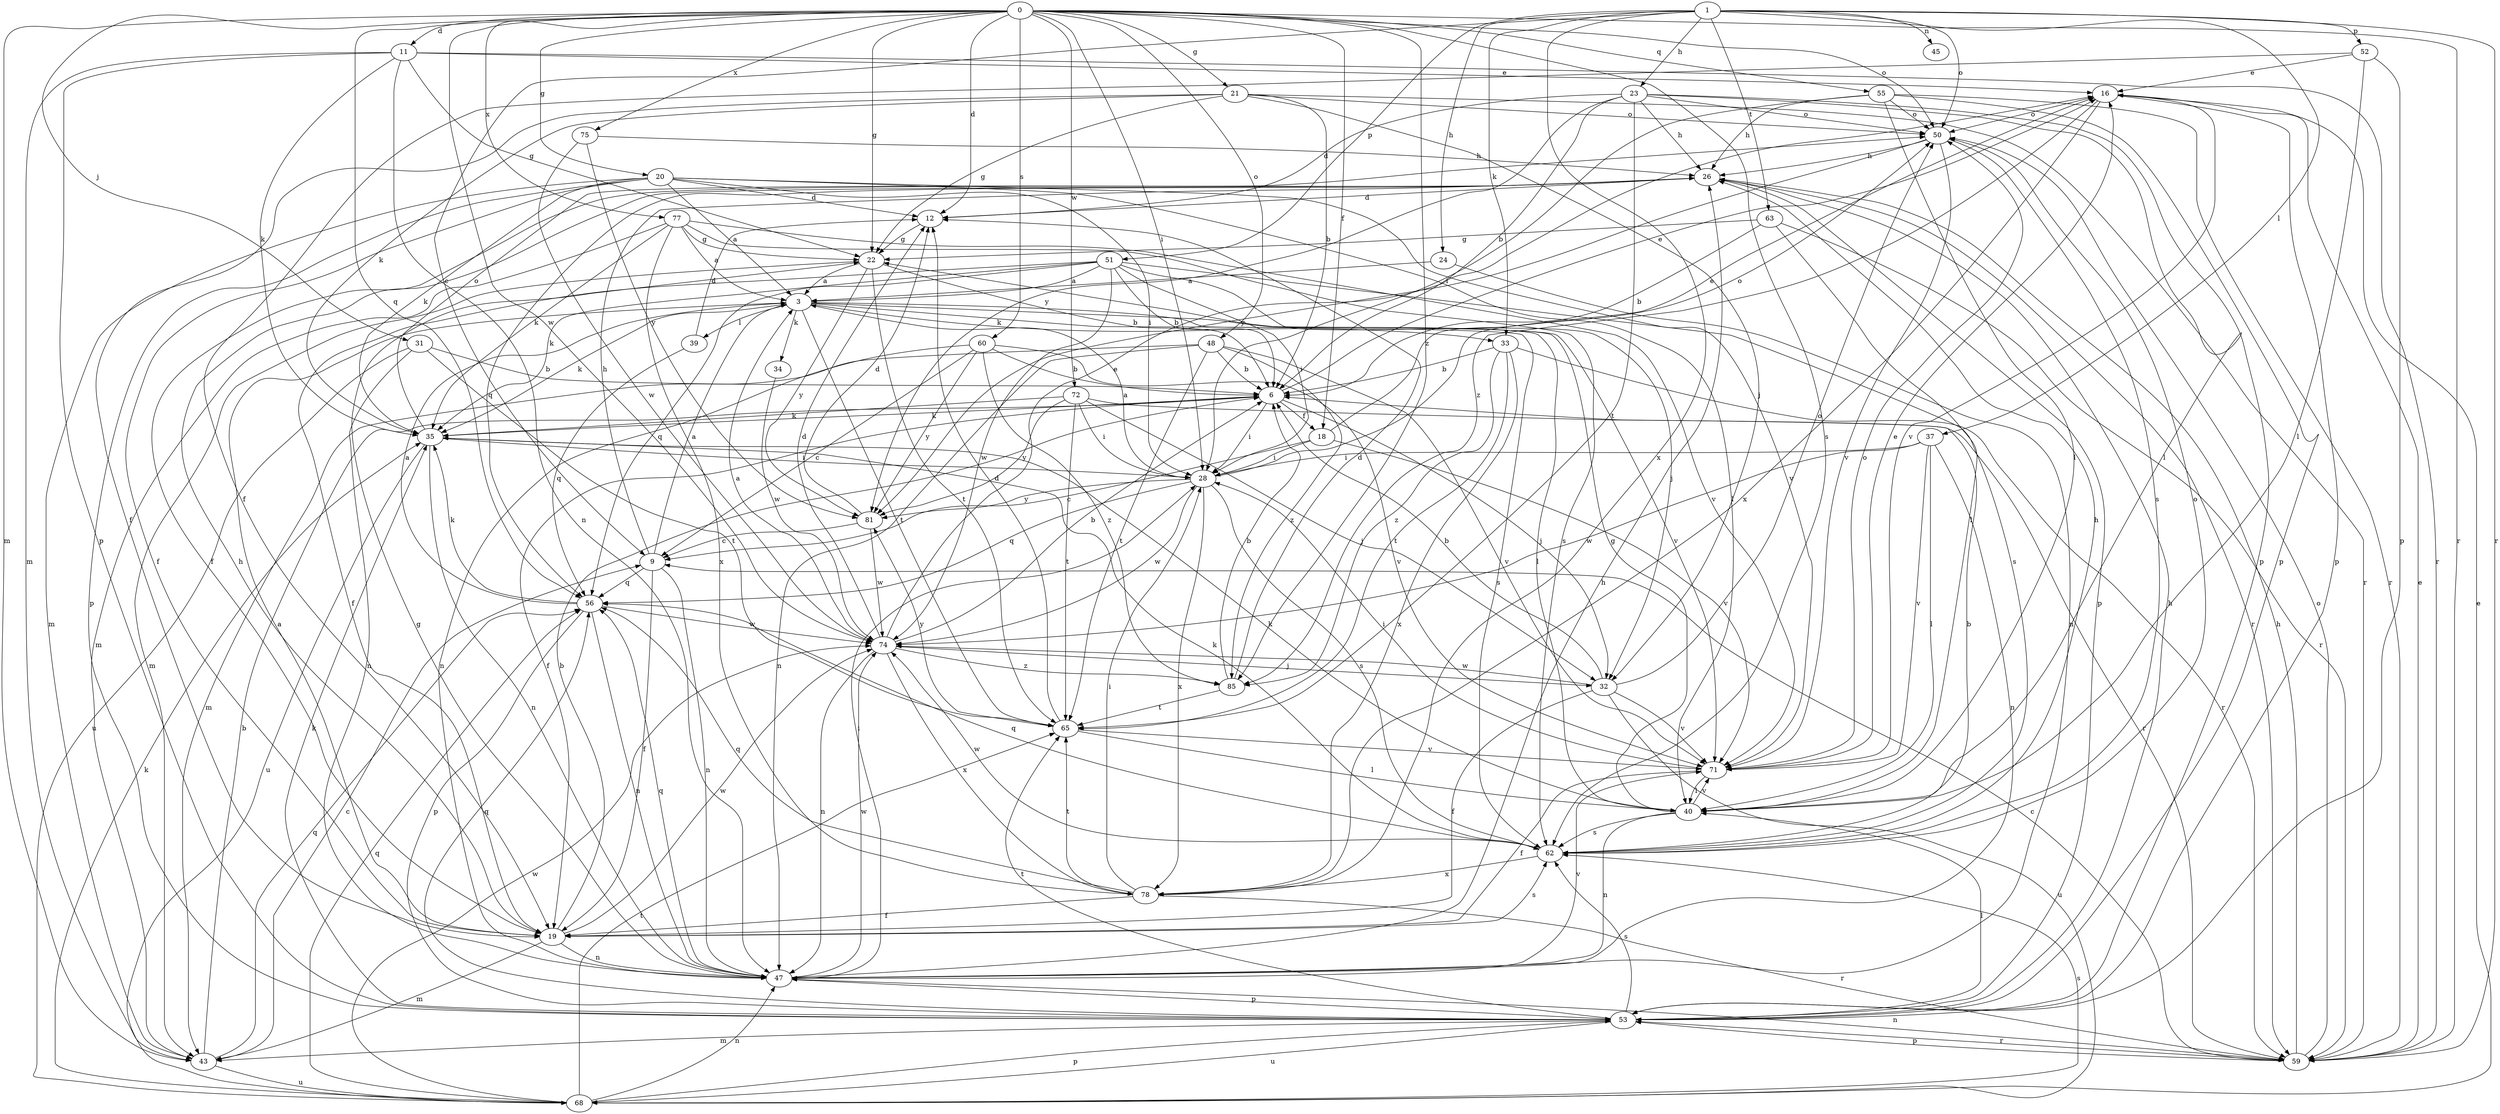strict digraph  {
0;
1;
3;
6;
9;
11;
12;
16;
18;
19;
20;
21;
22;
23;
24;
26;
28;
31;
32;
33;
34;
35;
37;
39;
40;
43;
45;
47;
48;
50;
51;
52;
53;
55;
56;
59;
60;
62;
63;
65;
68;
71;
72;
74;
75;
77;
78;
81;
85;
0 -> 11  [label=d];
0 -> 12  [label=d];
0 -> 18  [label=f];
0 -> 20  [label=g];
0 -> 21  [label=g];
0 -> 22  [label=g];
0 -> 28  [label=i];
0 -> 31  [label=j];
0 -> 43  [label=m];
0 -> 48  [label=o];
0 -> 50  [label=o];
0 -> 55  [label=q];
0 -> 56  [label=q];
0 -> 59  [label=r];
0 -> 60  [label=s];
0 -> 62  [label=s];
0 -> 72  [label=w];
0 -> 74  [label=w];
0 -> 75  [label=x];
0 -> 77  [label=x];
0 -> 85  [label=z];
1 -> 9  [label=c];
1 -> 23  [label=h];
1 -> 24  [label=h];
1 -> 33  [label=k];
1 -> 37  [label=l];
1 -> 45  [label=n];
1 -> 50  [label=o];
1 -> 51  [label=p];
1 -> 52  [label=p];
1 -> 59  [label=r];
1 -> 63  [label=t];
1 -> 78  [label=x];
3 -> 33  [label=k];
3 -> 34  [label=k];
3 -> 35  [label=k];
3 -> 39  [label=l];
3 -> 40  [label=l];
3 -> 62  [label=s];
3 -> 65  [label=t];
3 -> 71  [label=v];
6 -> 16  [label=e];
6 -> 18  [label=f];
6 -> 19  [label=f];
6 -> 28  [label=i];
6 -> 32  [label=j];
6 -> 35  [label=k];
9 -> 3  [label=a];
9 -> 19  [label=f];
9 -> 26  [label=h];
9 -> 47  [label=n];
9 -> 56  [label=q];
11 -> 16  [label=e];
11 -> 22  [label=g];
11 -> 35  [label=k];
11 -> 43  [label=m];
11 -> 47  [label=n];
11 -> 53  [label=p];
11 -> 59  [label=r];
12 -> 22  [label=g];
16 -> 50  [label=o];
16 -> 53  [label=p];
16 -> 71  [label=v];
16 -> 78  [label=x];
16 -> 85  [label=z];
18 -> 9  [label=c];
18 -> 28  [label=i];
18 -> 50  [label=o];
18 -> 71  [label=v];
19 -> 3  [label=a];
19 -> 6  [label=b];
19 -> 26  [label=h];
19 -> 43  [label=m];
19 -> 47  [label=n];
19 -> 62  [label=s];
19 -> 74  [label=w];
20 -> 3  [label=a];
20 -> 12  [label=d];
20 -> 19  [label=f];
20 -> 28  [label=i];
20 -> 35  [label=k];
20 -> 40  [label=l];
20 -> 43  [label=m];
20 -> 53  [label=p];
20 -> 71  [label=v];
21 -> 6  [label=b];
21 -> 19  [label=f];
21 -> 22  [label=g];
21 -> 32  [label=j];
21 -> 35  [label=k];
21 -> 50  [label=o];
21 -> 59  [label=r];
22 -> 3  [label=a];
22 -> 6  [label=b];
22 -> 43  [label=m];
22 -> 65  [label=t];
22 -> 81  [label=y];
23 -> 6  [label=b];
23 -> 12  [label=d];
23 -> 26  [label=h];
23 -> 40  [label=l];
23 -> 50  [label=o];
23 -> 53  [label=p];
23 -> 65  [label=t];
23 -> 81  [label=y];
24 -> 3  [label=a];
24 -> 47  [label=n];
26 -> 12  [label=d];
26 -> 19  [label=f];
26 -> 53  [label=p];
26 -> 56  [label=q];
26 -> 59  [label=r];
28 -> 3  [label=a];
28 -> 16  [label=e];
28 -> 56  [label=q];
28 -> 62  [label=s];
28 -> 74  [label=w];
28 -> 78  [label=x];
28 -> 81  [label=y];
31 -> 6  [label=b];
31 -> 47  [label=n];
31 -> 65  [label=t];
31 -> 68  [label=u];
32 -> 6  [label=b];
32 -> 19  [label=f];
32 -> 50  [label=o];
32 -> 68  [label=u];
32 -> 71  [label=v];
32 -> 74  [label=w];
33 -> 6  [label=b];
33 -> 59  [label=r];
33 -> 65  [label=t];
33 -> 78  [label=x];
33 -> 85  [label=z];
34 -> 74  [label=w];
35 -> 28  [label=i];
35 -> 47  [label=n];
35 -> 50  [label=o];
35 -> 68  [label=u];
37 -> 28  [label=i];
37 -> 40  [label=l];
37 -> 47  [label=n];
37 -> 71  [label=v];
37 -> 74  [label=w];
39 -> 12  [label=d];
39 -> 56  [label=q];
40 -> 22  [label=g];
40 -> 35  [label=k];
40 -> 47  [label=n];
40 -> 62  [label=s];
40 -> 71  [label=v];
43 -> 6  [label=b];
43 -> 9  [label=c];
43 -> 56  [label=q];
43 -> 68  [label=u];
47 -> 22  [label=g];
47 -> 26  [label=h];
47 -> 28  [label=i];
47 -> 53  [label=p];
47 -> 56  [label=q];
47 -> 71  [label=v];
47 -> 74  [label=w];
48 -> 6  [label=b];
48 -> 43  [label=m];
48 -> 47  [label=n];
48 -> 65  [label=t];
48 -> 71  [label=v];
48 -> 85  [label=z];
50 -> 26  [label=h];
50 -> 62  [label=s];
50 -> 71  [label=v];
50 -> 81  [label=y];
51 -> 3  [label=a];
51 -> 6  [label=b];
51 -> 19  [label=f];
51 -> 28  [label=i];
51 -> 32  [label=j];
51 -> 35  [label=k];
51 -> 56  [label=q];
51 -> 62  [label=s];
51 -> 74  [label=w];
52 -> 16  [label=e];
52 -> 19  [label=f];
52 -> 40  [label=l];
52 -> 53  [label=p];
53 -> 26  [label=h];
53 -> 35  [label=k];
53 -> 40  [label=l];
53 -> 43  [label=m];
53 -> 56  [label=q];
53 -> 59  [label=r];
53 -> 62  [label=s];
53 -> 65  [label=t];
53 -> 68  [label=u];
55 -> 26  [label=h];
55 -> 28  [label=i];
55 -> 40  [label=l];
55 -> 50  [label=o];
55 -> 53  [label=p];
55 -> 59  [label=r];
56 -> 3  [label=a];
56 -> 35  [label=k];
56 -> 47  [label=n];
56 -> 53  [label=p];
56 -> 74  [label=w];
59 -> 9  [label=c];
59 -> 16  [label=e];
59 -> 26  [label=h];
59 -> 47  [label=n];
59 -> 50  [label=o];
59 -> 53  [label=p];
60 -> 6  [label=b];
60 -> 9  [label=c];
60 -> 47  [label=n];
60 -> 71  [label=v];
60 -> 81  [label=y];
60 -> 85  [label=z];
62 -> 6  [label=b];
62 -> 26  [label=h];
62 -> 35  [label=k];
62 -> 50  [label=o];
62 -> 56  [label=q];
62 -> 74  [label=w];
62 -> 78  [label=x];
63 -> 6  [label=b];
63 -> 22  [label=g];
63 -> 40  [label=l];
63 -> 59  [label=r];
65 -> 12  [label=d];
65 -> 40  [label=l];
65 -> 71  [label=v];
65 -> 81  [label=y];
68 -> 16  [label=e];
68 -> 35  [label=k];
68 -> 47  [label=n];
68 -> 53  [label=p];
68 -> 56  [label=q];
68 -> 62  [label=s];
68 -> 65  [label=t];
68 -> 74  [label=w];
71 -> 16  [label=e];
71 -> 19  [label=f];
71 -> 28  [label=i];
71 -> 40  [label=l];
71 -> 50  [label=o];
72 -> 28  [label=i];
72 -> 32  [label=j];
72 -> 35  [label=k];
72 -> 59  [label=r];
72 -> 65  [label=t];
72 -> 81  [label=y];
74 -> 3  [label=a];
74 -> 6  [label=b];
74 -> 12  [label=d];
74 -> 16  [label=e];
74 -> 32  [label=j];
74 -> 47  [label=n];
74 -> 78  [label=x];
74 -> 85  [label=z];
75 -> 26  [label=h];
75 -> 74  [label=w];
75 -> 81  [label=y];
77 -> 3  [label=a];
77 -> 22  [label=g];
77 -> 35  [label=k];
77 -> 43  [label=m];
77 -> 62  [label=s];
77 -> 71  [label=v];
77 -> 78  [label=x];
78 -> 19  [label=f];
78 -> 28  [label=i];
78 -> 56  [label=q];
78 -> 59  [label=r];
78 -> 65  [label=t];
81 -> 9  [label=c];
81 -> 12  [label=d];
81 -> 74  [label=w];
85 -> 6  [label=b];
85 -> 12  [label=d];
85 -> 65  [label=t];
}
